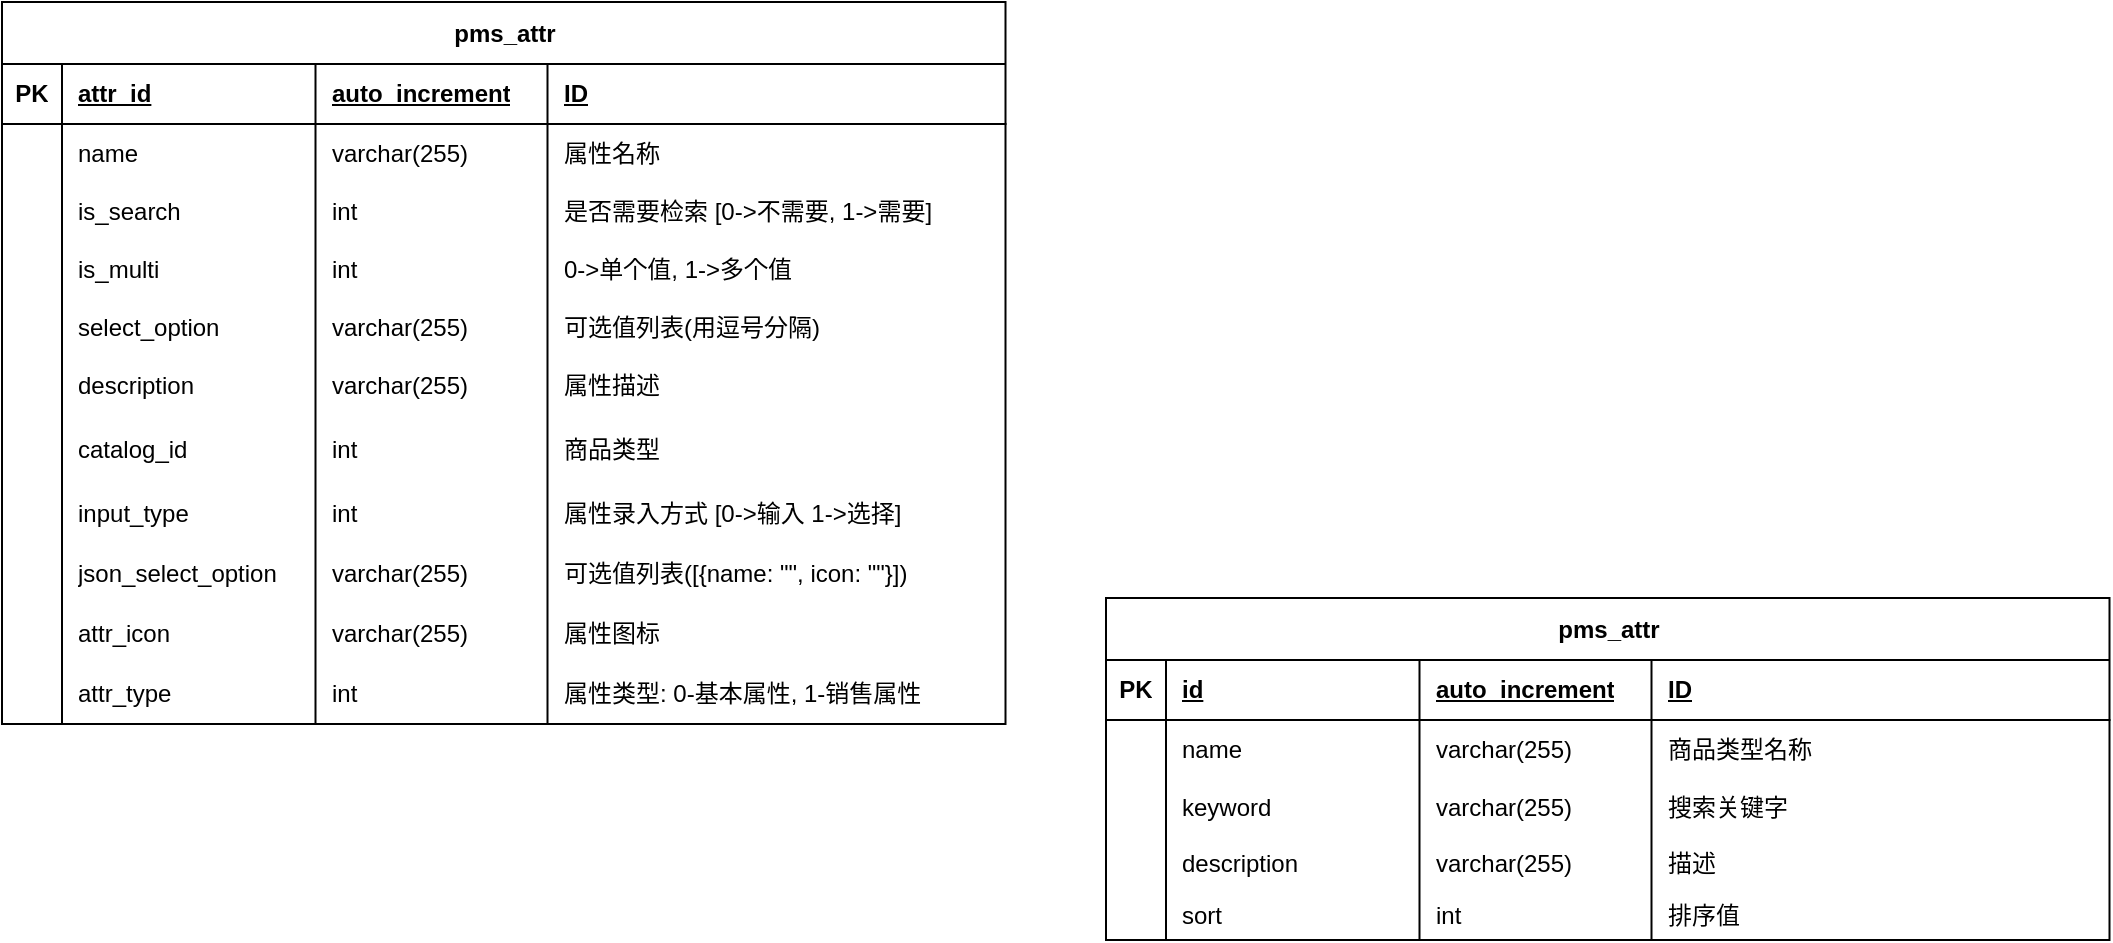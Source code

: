 <mxfile version="21.7.5" type="github">
  <diagram name="第 1 页" id="X2mEdy_OHcw_rc2XmQ94">
    <mxGraphModel dx="1706" dy="659" grid="0" gridSize="10" guides="1" tooltips="1" connect="1" arrows="1" fold="1" page="0" pageScale="1" pageWidth="827" pageHeight="1169" math="0" shadow="0">
      <root>
        <mxCell id="0" />
        <mxCell id="1" parent="0" />
        <mxCell id="qGVZrhXWKXsiUxbQDohF-6" value="pms_attr" style="shape=table;startSize=31;container=1;collapsible=1;childLayout=tableLayout;fixedRows=1;rowLines=0;fontStyle=1;align=center;resizeLast=1;html=1;" parent="1" vertex="1">
          <mxGeometry x="-13" y="269" width="501.75" height="361" as="geometry" />
        </mxCell>
        <mxCell id="qGVZrhXWKXsiUxbQDohF-7" value="" style="shape=tableRow;horizontal=0;startSize=0;swimlaneHead=0;swimlaneBody=0;fillColor=none;collapsible=0;dropTarget=0;points=[[0,0.5],[1,0.5]];portConstraint=eastwest;top=0;left=0;right=0;bottom=1;" parent="qGVZrhXWKXsiUxbQDohF-6" vertex="1">
          <mxGeometry y="31" width="501.75" height="30" as="geometry" />
        </mxCell>
        <mxCell id="qGVZrhXWKXsiUxbQDohF-8" value="PK" style="shape=partialRectangle;connectable=0;fillColor=none;top=0;left=0;bottom=0;right=0;fontStyle=1;overflow=hidden;whiteSpace=wrap;html=1;" parent="qGVZrhXWKXsiUxbQDohF-7" vertex="1">
          <mxGeometry width="30" height="30" as="geometry">
            <mxRectangle width="30" height="30" as="alternateBounds" />
          </mxGeometry>
        </mxCell>
        <mxCell id="qGVZrhXWKXsiUxbQDohF-9" value="attr_id" style="shape=partialRectangle;connectable=0;fillColor=none;top=0;left=0;bottom=0;right=0;align=left;spacingLeft=6;fontStyle=5;overflow=hidden;whiteSpace=wrap;html=1;" parent="qGVZrhXWKXsiUxbQDohF-7" vertex="1">
          <mxGeometry x="30" width="126.75" height="30" as="geometry">
            <mxRectangle width="126.75" height="30" as="alternateBounds" />
          </mxGeometry>
        </mxCell>
        <mxCell id="bfDcChDy86txORG4qExb-5" value="auto_increment" style="shape=partialRectangle;connectable=0;fillColor=none;top=0;left=0;bottom=0;right=0;align=left;spacingLeft=6;fontStyle=5;overflow=hidden;whiteSpace=wrap;html=1;" parent="qGVZrhXWKXsiUxbQDohF-7" vertex="1">
          <mxGeometry x="156.75" width="116" height="30" as="geometry">
            <mxRectangle width="116" height="30" as="alternateBounds" />
          </mxGeometry>
        </mxCell>
        <mxCell id="bfDcChDy86txORG4qExb-1" value="ID" style="shape=partialRectangle;connectable=0;fillColor=none;top=0;left=0;bottom=0;right=0;align=left;spacingLeft=6;fontStyle=5;overflow=hidden;whiteSpace=wrap;html=1;" parent="qGVZrhXWKXsiUxbQDohF-7" vertex="1">
          <mxGeometry x="272.75" width="229" height="30" as="geometry">
            <mxRectangle width="229" height="30" as="alternateBounds" />
          </mxGeometry>
        </mxCell>
        <mxCell id="qGVZrhXWKXsiUxbQDohF-10" value="" style="shape=tableRow;horizontal=0;startSize=0;swimlaneHead=0;swimlaneBody=0;fillColor=none;collapsible=0;dropTarget=0;points=[[0,0.5],[1,0.5]];portConstraint=eastwest;top=0;left=0;right=0;bottom=0;" parent="qGVZrhXWKXsiUxbQDohF-6" vertex="1">
          <mxGeometry y="61" width="501.75" height="30" as="geometry" />
        </mxCell>
        <mxCell id="qGVZrhXWKXsiUxbQDohF-11" value="" style="shape=partialRectangle;connectable=0;fillColor=none;top=0;left=0;bottom=0;right=0;editable=1;overflow=hidden;whiteSpace=wrap;html=1;" parent="qGVZrhXWKXsiUxbQDohF-10" vertex="1">
          <mxGeometry width="30" height="30" as="geometry">
            <mxRectangle width="30" height="30" as="alternateBounds" />
          </mxGeometry>
        </mxCell>
        <mxCell id="qGVZrhXWKXsiUxbQDohF-12" value="name" style="shape=partialRectangle;connectable=0;fillColor=none;top=0;left=0;bottom=0;right=0;align=left;spacingLeft=6;overflow=hidden;whiteSpace=wrap;html=1;" parent="qGVZrhXWKXsiUxbQDohF-10" vertex="1">
          <mxGeometry x="30" width="126.75" height="30" as="geometry">
            <mxRectangle width="126.75" height="30" as="alternateBounds" />
          </mxGeometry>
        </mxCell>
        <mxCell id="bfDcChDy86txORG4qExb-6" value="varchar(255)" style="shape=partialRectangle;connectable=0;fillColor=none;top=0;left=0;bottom=0;right=0;align=left;spacingLeft=6;overflow=hidden;whiteSpace=wrap;html=1;" parent="qGVZrhXWKXsiUxbQDohF-10" vertex="1">
          <mxGeometry x="156.75" width="116" height="30" as="geometry">
            <mxRectangle width="116" height="30" as="alternateBounds" />
          </mxGeometry>
        </mxCell>
        <mxCell id="bfDcChDy86txORG4qExb-2" value="属性名称" style="shape=partialRectangle;connectable=0;fillColor=none;top=0;left=0;bottom=0;right=0;align=left;spacingLeft=6;overflow=hidden;whiteSpace=wrap;html=1;" parent="qGVZrhXWKXsiUxbQDohF-10" vertex="1">
          <mxGeometry x="272.75" width="229" height="30" as="geometry">
            <mxRectangle width="229" height="30" as="alternateBounds" />
          </mxGeometry>
        </mxCell>
        <mxCell id="qGVZrhXWKXsiUxbQDohF-13" value="" style="shape=tableRow;horizontal=0;startSize=0;swimlaneHead=0;swimlaneBody=0;fillColor=none;collapsible=0;dropTarget=0;points=[[0,0.5],[1,0.5]];portConstraint=eastwest;top=0;left=0;right=0;bottom=0;" parent="qGVZrhXWKXsiUxbQDohF-6" vertex="1">
          <mxGeometry y="91" width="501.75" height="28" as="geometry" />
        </mxCell>
        <mxCell id="qGVZrhXWKXsiUxbQDohF-14" value="" style="shape=partialRectangle;connectable=0;fillColor=none;top=0;left=0;bottom=0;right=0;editable=1;overflow=hidden;whiteSpace=wrap;html=1;" parent="qGVZrhXWKXsiUxbQDohF-13" vertex="1">
          <mxGeometry width="30" height="28" as="geometry">
            <mxRectangle width="30" height="28" as="alternateBounds" />
          </mxGeometry>
        </mxCell>
        <mxCell id="qGVZrhXWKXsiUxbQDohF-15" value="is_search" style="shape=partialRectangle;connectable=0;fillColor=none;top=0;left=0;bottom=0;right=0;align=left;spacingLeft=6;overflow=hidden;whiteSpace=wrap;html=1;" parent="qGVZrhXWKXsiUxbQDohF-13" vertex="1">
          <mxGeometry x="30" width="126.75" height="28" as="geometry">
            <mxRectangle width="126.75" height="28" as="alternateBounds" />
          </mxGeometry>
        </mxCell>
        <mxCell id="bfDcChDy86txORG4qExb-7" value="int" style="shape=partialRectangle;connectable=0;fillColor=none;top=0;left=0;bottom=0;right=0;align=left;spacingLeft=6;overflow=hidden;whiteSpace=wrap;html=1;" parent="qGVZrhXWKXsiUxbQDohF-13" vertex="1">
          <mxGeometry x="156.75" width="116" height="28" as="geometry">
            <mxRectangle width="116" height="28" as="alternateBounds" />
          </mxGeometry>
        </mxCell>
        <mxCell id="bfDcChDy86txORG4qExb-3" value="是否需要检索 [0-&amp;gt;不需要, 1-&amp;gt;需要]" style="shape=partialRectangle;connectable=0;fillColor=none;top=0;left=0;bottom=0;right=0;align=left;spacingLeft=6;overflow=hidden;whiteSpace=wrap;html=1;" parent="qGVZrhXWKXsiUxbQDohF-13" vertex="1">
          <mxGeometry x="272.75" width="229" height="28" as="geometry">
            <mxRectangle width="229" height="28" as="alternateBounds" />
          </mxGeometry>
        </mxCell>
        <mxCell id="qGVZrhXWKXsiUxbQDohF-16" value="" style="shape=tableRow;horizontal=0;startSize=0;swimlaneHead=0;swimlaneBody=0;fillColor=none;collapsible=0;dropTarget=0;points=[[0,0.5],[1,0.5]];portConstraint=eastwest;top=0;left=0;right=0;bottom=0;" parent="qGVZrhXWKXsiUxbQDohF-6" vertex="1">
          <mxGeometry y="119" width="501.75" height="30" as="geometry" />
        </mxCell>
        <mxCell id="qGVZrhXWKXsiUxbQDohF-17" value="" style="shape=partialRectangle;connectable=0;fillColor=none;top=0;left=0;bottom=0;right=0;editable=1;overflow=hidden;whiteSpace=wrap;html=1;" parent="qGVZrhXWKXsiUxbQDohF-16" vertex="1">
          <mxGeometry width="30" height="30" as="geometry">
            <mxRectangle width="30" height="30" as="alternateBounds" />
          </mxGeometry>
        </mxCell>
        <mxCell id="qGVZrhXWKXsiUxbQDohF-18" value="is_multi" style="shape=partialRectangle;connectable=0;fillColor=none;top=0;left=0;bottom=0;right=0;align=left;spacingLeft=6;overflow=hidden;whiteSpace=wrap;html=1;" parent="qGVZrhXWKXsiUxbQDohF-16" vertex="1">
          <mxGeometry x="30" width="126.75" height="30" as="geometry">
            <mxRectangle width="126.75" height="30" as="alternateBounds" />
          </mxGeometry>
        </mxCell>
        <mxCell id="bfDcChDy86txORG4qExb-8" value="int" style="shape=partialRectangle;connectable=0;fillColor=none;top=0;left=0;bottom=0;right=0;align=left;spacingLeft=6;overflow=hidden;whiteSpace=wrap;html=1;" parent="qGVZrhXWKXsiUxbQDohF-16" vertex="1">
          <mxGeometry x="156.75" width="116" height="30" as="geometry">
            <mxRectangle width="116" height="30" as="alternateBounds" />
          </mxGeometry>
        </mxCell>
        <mxCell id="bfDcChDy86txORG4qExb-4" value="0-&amp;gt;单个值, 1-&amp;gt;多个值" style="shape=partialRectangle;connectable=0;fillColor=none;top=0;left=0;bottom=0;right=0;align=left;spacingLeft=6;overflow=hidden;whiteSpace=wrap;html=1;" parent="qGVZrhXWKXsiUxbQDohF-16" vertex="1">
          <mxGeometry x="272.75" width="229" height="30" as="geometry">
            <mxRectangle width="229" height="30" as="alternateBounds" />
          </mxGeometry>
        </mxCell>
        <mxCell id="bfDcChDy86txORG4qExb-9" style="shape=tableRow;horizontal=0;startSize=0;swimlaneHead=0;swimlaneBody=0;fillColor=none;collapsible=0;dropTarget=0;points=[[0,0.5],[1,0.5]];portConstraint=eastwest;top=0;left=0;right=0;bottom=0;" parent="qGVZrhXWKXsiUxbQDohF-6" vertex="1">
          <mxGeometry y="149" width="501.75" height="28" as="geometry" />
        </mxCell>
        <mxCell id="bfDcChDy86txORG4qExb-10" style="shape=partialRectangle;connectable=0;fillColor=none;top=0;left=0;bottom=0;right=0;editable=1;overflow=hidden;whiteSpace=wrap;html=1;" parent="bfDcChDy86txORG4qExb-9" vertex="1">
          <mxGeometry width="30" height="28" as="geometry">
            <mxRectangle width="30" height="28" as="alternateBounds" />
          </mxGeometry>
        </mxCell>
        <mxCell id="bfDcChDy86txORG4qExb-11" value="select_option" style="shape=partialRectangle;connectable=0;fillColor=none;top=0;left=0;bottom=0;right=0;align=left;spacingLeft=6;overflow=hidden;whiteSpace=wrap;html=1;" parent="bfDcChDy86txORG4qExb-9" vertex="1">
          <mxGeometry x="30" width="126.75" height="28" as="geometry">
            <mxRectangle width="126.75" height="28" as="alternateBounds" />
          </mxGeometry>
        </mxCell>
        <mxCell id="bfDcChDy86txORG4qExb-12" value="varchar(255)" style="shape=partialRectangle;connectable=0;fillColor=none;top=0;left=0;bottom=0;right=0;align=left;spacingLeft=6;overflow=hidden;whiteSpace=wrap;html=1;" parent="bfDcChDy86txORG4qExb-9" vertex="1">
          <mxGeometry x="156.75" width="116" height="28" as="geometry">
            <mxRectangle width="116" height="28" as="alternateBounds" />
          </mxGeometry>
        </mxCell>
        <mxCell id="bfDcChDy86txORG4qExb-13" value="可选值列表(用逗号分隔)" style="shape=partialRectangle;connectable=0;fillColor=none;top=0;left=0;bottom=0;right=0;align=left;spacingLeft=6;overflow=hidden;whiteSpace=wrap;html=1;" parent="bfDcChDy86txORG4qExb-9" vertex="1">
          <mxGeometry x="272.75" width="229" height="28" as="geometry">
            <mxRectangle width="229" height="28" as="alternateBounds" />
          </mxGeometry>
        </mxCell>
        <mxCell id="bfDcChDy86txORG4qExb-14" style="shape=tableRow;horizontal=0;startSize=0;swimlaneHead=0;swimlaneBody=0;fillColor=none;collapsible=0;dropTarget=0;points=[[0,0.5],[1,0.5]];portConstraint=eastwest;top=0;left=0;right=0;bottom=0;" parent="qGVZrhXWKXsiUxbQDohF-6" vertex="1">
          <mxGeometry y="177" width="501.75" height="30" as="geometry" />
        </mxCell>
        <mxCell id="bfDcChDy86txORG4qExb-15" style="shape=partialRectangle;connectable=0;fillColor=none;top=0;left=0;bottom=0;right=0;editable=1;overflow=hidden;whiteSpace=wrap;html=1;" parent="bfDcChDy86txORG4qExb-14" vertex="1">
          <mxGeometry width="30" height="30" as="geometry">
            <mxRectangle width="30" height="30" as="alternateBounds" />
          </mxGeometry>
        </mxCell>
        <mxCell id="bfDcChDy86txORG4qExb-16" value="description" style="shape=partialRectangle;connectable=0;fillColor=none;top=0;left=0;bottom=0;right=0;align=left;spacingLeft=6;overflow=hidden;whiteSpace=wrap;html=1;" parent="bfDcChDy86txORG4qExb-14" vertex="1">
          <mxGeometry x="30" width="126.75" height="30" as="geometry">
            <mxRectangle width="126.75" height="30" as="alternateBounds" />
          </mxGeometry>
        </mxCell>
        <mxCell id="bfDcChDy86txORG4qExb-17" value="varchar(255)" style="shape=partialRectangle;connectable=0;fillColor=none;top=0;left=0;bottom=0;right=0;align=left;spacingLeft=6;overflow=hidden;whiteSpace=wrap;html=1;" parent="bfDcChDy86txORG4qExb-14" vertex="1">
          <mxGeometry x="156.75" width="116" height="30" as="geometry">
            <mxRectangle width="116" height="30" as="alternateBounds" />
          </mxGeometry>
        </mxCell>
        <mxCell id="bfDcChDy86txORG4qExb-18" value="属性描述" style="shape=partialRectangle;connectable=0;fillColor=none;top=0;left=0;bottom=0;right=0;align=left;spacingLeft=6;overflow=hidden;whiteSpace=wrap;html=1;" parent="bfDcChDy86txORG4qExb-14" vertex="1">
          <mxGeometry x="272.75" width="229" height="30" as="geometry">
            <mxRectangle width="229" height="30" as="alternateBounds" />
          </mxGeometry>
        </mxCell>
        <mxCell id="bfDcChDy86txORG4qExb-19" style="shape=tableRow;horizontal=0;startSize=0;swimlaneHead=0;swimlaneBody=0;fillColor=none;collapsible=0;dropTarget=0;points=[[0,0.5],[1,0.5]];portConstraint=eastwest;top=0;left=0;right=0;bottom=0;" parent="qGVZrhXWKXsiUxbQDohF-6" vertex="1">
          <mxGeometry y="207" width="501.75" height="34" as="geometry" />
        </mxCell>
        <mxCell id="bfDcChDy86txORG4qExb-20" style="shape=partialRectangle;connectable=0;fillColor=none;top=0;left=0;bottom=0;right=0;editable=1;overflow=hidden;whiteSpace=wrap;html=1;" parent="bfDcChDy86txORG4qExb-19" vertex="1">
          <mxGeometry width="30" height="34" as="geometry">
            <mxRectangle width="30" height="34" as="alternateBounds" />
          </mxGeometry>
        </mxCell>
        <mxCell id="bfDcChDy86txORG4qExb-21" value="catalog_id" style="shape=partialRectangle;connectable=0;fillColor=none;top=0;left=0;bottom=0;right=0;align=left;spacingLeft=6;overflow=hidden;whiteSpace=wrap;html=1;" parent="bfDcChDy86txORG4qExb-19" vertex="1">
          <mxGeometry x="30" width="126.75" height="34" as="geometry">
            <mxRectangle width="126.75" height="34" as="alternateBounds" />
          </mxGeometry>
        </mxCell>
        <mxCell id="bfDcChDy86txORG4qExb-22" value="int" style="shape=partialRectangle;connectable=0;fillColor=none;top=0;left=0;bottom=0;right=0;align=left;spacingLeft=6;overflow=hidden;whiteSpace=wrap;html=1;" parent="bfDcChDy86txORG4qExb-19" vertex="1">
          <mxGeometry x="156.75" width="116" height="34" as="geometry">
            <mxRectangle width="116" height="34" as="alternateBounds" />
          </mxGeometry>
        </mxCell>
        <mxCell id="bfDcChDy86txORG4qExb-23" value="商品类型" style="shape=partialRectangle;connectable=0;fillColor=none;top=0;left=0;bottom=0;right=0;align=left;spacingLeft=6;overflow=hidden;whiteSpace=wrap;html=1;" parent="bfDcChDy86txORG4qExb-19" vertex="1">
          <mxGeometry x="272.75" width="229" height="34" as="geometry">
            <mxRectangle width="229" height="34" as="alternateBounds" />
          </mxGeometry>
        </mxCell>
        <mxCell id="bfDcChDy86txORG4qExb-24" style="shape=tableRow;horizontal=0;startSize=0;swimlaneHead=0;swimlaneBody=0;fillColor=none;collapsible=0;dropTarget=0;points=[[0,0.5],[1,0.5]];portConstraint=eastwest;top=0;left=0;right=0;bottom=0;" parent="qGVZrhXWKXsiUxbQDohF-6" vertex="1">
          <mxGeometry y="241" width="501.75" height="30" as="geometry" />
        </mxCell>
        <mxCell id="bfDcChDy86txORG4qExb-25" style="shape=partialRectangle;connectable=0;fillColor=none;top=0;left=0;bottom=0;right=0;editable=1;overflow=hidden;whiteSpace=wrap;html=1;" parent="bfDcChDy86txORG4qExb-24" vertex="1">
          <mxGeometry width="30" height="30" as="geometry">
            <mxRectangle width="30" height="30" as="alternateBounds" />
          </mxGeometry>
        </mxCell>
        <mxCell id="bfDcChDy86txORG4qExb-26" value="input_type" style="shape=partialRectangle;connectable=0;fillColor=none;top=0;left=0;bottom=0;right=0;align=left;spacingLeft=6;overflow=hidden;whiteSpace=wrap;html=1;" parent="bfDcChDy86txORG4qExb-24" vertex="1">
          <mxGeometry x="30" width="126.75" height="30" as="geometry">
            <mxRectangle width="126.75" height="30" as="alternateBounds" />
          </mxGeometry>
        </mxCell>
        <mxCell id="bfDcChDy86txORG4qExb-27" value="int" style="shape=partialRectangle;connectable=0;fillColor=none;top=0;left=0;bottom=0;right=0;align=left;spacingLeft=6;overflow=hidden;whiteSpace=wrap;html=1;" parent="bfDcChDy86txORG4qExb-24" vertex="1">
          <mxGeometry x="156.75" width="116" height="30" as="geometry">
            <mxRectangle width="116" height="30" as="alternateBounds" />
          </mxGeometry>
        </mxCell>
        <mxCell id="bfDcChDy86txORG4qExb-28" value="属性录入方式 [0-&amp;gt;输入 1-&amp;gt;选择]" style="shape=partialRectangle;connectable=0;fillColor=none;top=0;left=0;bottom=0;right=0;align=left;spacingLeft=6;overflow=hidden;whiteSpace=wrap;html=1;" parent="bfDcChDy86txORG4qExb-24" vertex="1">
          <mxGeometry x="272.75" width="229" height="30" as="geometry">
            <mxRectangle width="229" height="30" as="alternateBounds" />
          </mxGeometry>
        </mxCell>
        <mxCell id="bfDcChDy86txORG4qExb-40" style="shape=tableRow;horizontal=0;startSize=0;swimlaneHead=0;swimlaneBody=0;fillColor=none;collapsible=0;dropTarget=0;points=[[0,0.5],[1,0.5]];portConstraint=eastwest;top=0;left=0;right=0;bottom=0;" parent="qGVZrhXWKXsiUxbQDohF-6" vertex="1">
          <mxGeometry y="271" width="501.75" height="30" as="geometry" />
        </mxCell>
        <mxCell id="bfDcChDy86txORG4qExb-41" style="shape=partialRectangle;connectable=0;fillColor=none;top=0;left=0;bottom=0;right=0;editable=1;overflow=hidden;whiteSpace=wrap;html=1;" parent="bfDcChDy86txORG4qExb-40" vertex="1">
          <mxGeometry width="30" height="30" as="geometry">
            <mxRectangle width="30" height="30" as="alternateBounds" />
          </mxGeometry>
        </mxCell>
        <mxCell id="bfDcChDy86txORG4qExb-42" value="json_select_option" style="shape=partialRectangle;connectable=0;fillColor=none;top=0;left=0;bottom=0;right=0;align=left;spacingLeft=6;overflow=hidden;whiteSpace=wrap;html=1;" parent="bfDcChDy86txORG4qExb-40" vertex="1">
          <mxGeometry x="30" width="126.75" height="30" as="geometry">
            <mxRectangle width="126.75" height="30" as="alternateBounds" />
          </mxGeometry>
        </mxCell>
        <mxCell id="bfDcChDy86txORG4qExb-43" value="varchar(255)" style="shape=partialRectangle;connectable=0;fillColor=none;top=0;left=0;bottom=0;right=0;align=left;spacingLeft=6;overflow=hidden;whiteSpace=wrap;html=1;" parent="bfDcChDy86txORG4qExb-40" vertex="1">
          <mxGeometry x="156.75" width="116" height="30" as="geometry">
            <mxRectangle width="116" height="30" as="alternateBounds" />
          </mxGeometry>
        </mxCell>
        <mxCell id="bfDcChDy86txORG4qExb-44" value="可选值列表([{name: &quot;&quot;, icon: &quot;&quot;}])" style="shape=partialRectangle;connectable=0;fillColor=none;top=0;left=0;bottom=0;right=0;align=left;spacingLeft=6;overflow=hidden;whiteSpace=wrap;html=1;" parent="bfDcChDy86txORG4qExb-40" vertex="1">
          <mxGeometry x="272.75" width="229" height="30" as="geometry">
            <mxRectangle width="229" height="30" as="alternateBounds" />
          </mxGeometry>
        </mxCell>
        <mxCell id="bfDcChDy86txORG4qExb-35" style="shape=tableRow;horizontal=0;startSize=0;swimlaneHead=0;swimlaneBody=0;fillColor=none;collapsible=0;dropTarget=0;points=[[0,0.5],[1,0.5]];portConstraint=eastwest;top=0;left=0;right=0;bottom=0;" parent="qGVZrhXWKXsiUxbQDohF-6" vertex="1">
          <mxGeometry y="301" width="501.75" height="30" as="geometry" />
        </mxCell>
        <mxCell id="bfDcChDy86txORG4qExb-36" style="shape=partialRectangle;connectable=0;fillColor=none;top=0;left=0;bottom=0;right=0;editable=1;overflow=hidden;whiteSpace=wrap;html=1;" parent="bfDcChDy86txORG4qExb-35" vertex="1">
          <mxGeometry width="30" height="30" as="geometry">
            <mxRectangle width="30" height="30" as="alternateBounds" />
          </mxGeometry>
        </mxCell>
        <mxCell id="bfDcChDy86txORG4qExb-37" value="attr_icon" style="shape=partialRectangle;connectable=0;fillColor=none;top=0;left=0;bottom=0;right=0;align=left;spacingLeft=6;overflow=hidden;whiteSpace=wrap;html=1;" parent="bfDcChDy86txORG4qExb-35" vertex="1">
          <mxGeometry x="30" width="126.75" height="30" as="geometry">
            <mxRectangle width="126.75" height="30" as="alternateBounds" />
          </mxGeometry>
        </mxCell>
        <mxCell id="bfDcChDy86txORG4qExb-38" value="varchar(255)" style="shape=partialRectangle;connectable=0;fillColor=none;top=0;left=0;bottom=0;right=0;align=left;spacingLeft=6;overflow=hidden;whiteSpace=wrap;html=1;" parent="bfDcChDy86txORG4qExb-35" vertex="1">
          <mxGeometry x="156.75" width="116" height="30" as="geometry">
            <mxRectangle width="116" height="30" as="alternateBounds" />
          </mxGeometry>
        </mxCell>
        <mxCell id="bfDcChDy86txORG4qExb-39" value="属性图标" style="shape=partialRectangle;connectable=0;fillColor=none;top=0;left=0;bottom=0;right=0;align=left;spacingLeft=6;overflow=hidden;whiteSpace=wrap;html=1;" parent="bfDcChDy86txORG4qExb-35" vertex="1">
          <mxGeometry x="272.75" width="229" height="30" as="geometry">
            <mxRectangle width="229" height="30" as="alternateBounds" />
          </mxGeometry>
        </mxCell>
        <mxCell id="bfDcChDy86txORG4qExb-30" style="shape=tableRow;horizontal=0;startSize=0;swimlaneHead=0;swimlaneBody=0;fillColor=none;collapsible=0;dropTarget=0;points=[[0,0.5],[1,0.5]];portConstraint=eastwest;top=0;left=0;right=0;bottom=0;" parent="qGVZrhXWKXsiUxbQDohF-6" vertex="1">
          <mxGeometry y="331" width="501.75" height="30" as="geometry" />
        </mxCell>
        <mxCell id="bfDcChDy86txORG4qExb-31" style="shape=partialRectangle;connectable=0;fillColor=none;top=0;left=0;bottom=0;right=0;editable=1;overflow=hidden;whiteSpace=wrap;html=1;" parent="bfDcChDy86txORG4qExb-30" vertex="1">
          <mxGeometry width="30" height="30" as="geometry">
            <mxRectangle width="30" height="30" as="alternateBounds" />
          </mxGeometry>
        </mxCell>
        <mxCell id="bfDcChDy86txORG4qExb-32" value="attr_type" style="shape=partialRectangle;connectable=0;fillColor=none;top=0;left=0;bottom=0;right=0;align=left;spacingLeft=6;overflow=hidden;whiteSpace=wrap;html=1;" parent="bfDcChDy86txORG4qExb-30" vertex="1">
          <mxGeometry x="30" width="126.75" height="30" as="geometry">
            <mxRectangle width="126.75" height="30" as="alternateBounds" />
          </mxGeometry>
        </mxCell>
        <mxCell id="bfDcChDy86txORG4qExb-33" value="int" style="shape=partialRectangle;connectable=0;fillColor=none;top=0;left=0;bottom=0;right=0;align=left;spacingLeft=6;overflow=hidden;whiteSpace=wrap;html=1;" parent="bfDcChDy86txORG4qExb-30" vertex="1">
          <mxGeometry x="156.75" width="116" height="30" as="geometry">
            <mxRectangle width="116" height="30" as="alternateBounds" />
          </mxGeometry>
        </mxCell>
        <mxCell id="bfDcChDy86txORG4qExb-34" value="属性类型: 0-基本属性, 1-销售属性" style="shape=partialRectangle;connectable=0;fillColor=none;top=0;left=0;bottom=0;right=0;align=left;spacingLeft=6;overflow=hidden;whiteSpace=wrap;html=1;" parent="bfDcChDy86txORG4qExb-30" vertex="1">
          <mxGeometry x="272.75" width="229" height="30" as="geometry">
            <mxRectangle width="229" height="30" as="alternateBounds" />
          </mxGeometry>
        </mxCell>
        <mxCell id="F2h05XqpigC3rImDh85G-1" value="pms_attr" style="shape=table;startSize=31;container=1;collapsible=1;childLayout=tableLayout;fixedRows=1;rowLines=0;fontStyle=1;align=center;resizeLast=1;html=1;" vertex="1" parent="1">
          <mxGeometry x="539" y="567" width="501.75" height="171" as="geometry" />
        </mxCell>
        <mxCell id="F2h05XqpigC3rImDh85G-2" value="" style="shape=tableRow;horizontal=0;startSize=0;swimlaneHead=0;swimlaneBody=0;fillColor=none;collapsible=0;dropTarget=0;points=[[0,0.5],[1,0.5]];portConstraint=eastwest;top=0;left=0;right=0;bottom=1;" vertex="1" parent="F2h05XqpigC3rImDh85G-1">
          <mxGeometry y="31" width="501.75" height="30" as="geometry" />
        </mxCell>
        <mxCell id="F2h05XqpigC3rImDh85G-3" value="PK" style="shape=partialRectangle;connectable=0;fillColor=none;top=0;left=0;bottom=0;right=0;fontStyle=1;overflow=hidden;whiteSpace=wrap;html=1;" vertex="1" parent="F2h05XqpigC3rImDh85G-2">
          <mxGeometry width="30" height="30" as="geometry">
            <mxRectangle width="30" height="30" as="alternateBounds" />
          </mxGeometry>
        </mxCell>
        <mxCell id="F2h05XqpigC3rImDh85G-4" value="id" style="shape=partialRectangle;connectable=0;fillColor=none;top=0;left=0;bottom=0;right=0;align=left;spacingLeft=6;fontStyle=5;overflow=hidden;whiteSpace=wrap;html=1;" vertex="1" parent="F2h05XqpigC3rImDh85G-2">
          <mxGeometry x="30" width="126.75" height="30" as="geometry">
            <mxRectangle width="126.75" height="30" as="alternateBounds" />
          </mxGeometry>
        </mxCell>
        <mxCell id="F2h05XqpigC3rImDh85G-5" value="auto_increment" style="shape=partialRectangle;connectable=0;fillColor=none;top=0;left=0;bottom=0;right=0;align=left;spacingLeft=6;fontStyle=5;overflow=hidden;whiteSpace=wrap;html=1;" vertex="1" parent="F2h05XqpigC3rImDh85G-2">
          <mxGeometry x="156.75" width="116" height="30" as="geometry">
            <mxRectangle width="116" height="30" as="alternateBounds" />
          </mxGeometry>
        </mxCell>
        <mxCell id="F2h05XqpigC3rImDh85G-6" value="ID" style="shape=partialRectangle;connectable=0;fillColor=none;top=0;left=0;bottom=0;right=0;align=left;spacingLeft=6;fontStyle=5;overflow=hidden;whiteSpace=wrap;html=1;" vertex="1" parent="F2h05XqpigC3rImDh85G-2">
          <mxGeometry x="272.75" width="229" height="30" as="geometry">
            <mxRectangle width="229" height="30" as="alternateBounds" />
          </mxGeometry>
        </mxCell>
        <mxCell id="F2h05XqpigC3rImDh85G-7" value="" style="shape=tableRow;horizontal=0;startSize=0;swimlaneHead=0;swimlaneBody=0;fillColor=none;collapsible=0;dropTarget=0;points=[[0,0.5],[1,0.5]];portConstraint=eastwest;top=0;left=0;right=0;bottom=0;" vertex="1" parent="F2h05XqpigC3rImDh85G-1">
          <mxGeometry y="61" width="501.75" height="30" as="geometry" />
        </mxCell>
        <mxCell id="F2h05XqpigC3rImDh85G-8" value="" style="shape=partialRectangle;connectable=0;fillColor=none;top=0;left=0;bottom=0;right=0;editable=1;overflow=hidden;whiteSpace=wrap;html=1;" vertex="1" parent="F2h05XqpigC3rImDh85G-7">
          <mxGeometry width="30" height="30" as="geometry">
            <mxRectangle width="30" height="30" as="alternateBounds" />
          </mxGeometry>
        </mxCell>
        <mxCell id="F2h05XqpigC3rImDh85G-9" value="name" style="shape=partialRectangle;connectable=0;fillColor=none;top=0;left=0;bottom=0;right=0;align=left;spacingLeft=6;overflow=hidden;whiteSpace=wrap;html=1;" vertex="1" parent="F2h05XqpigC3rImDh85G-7">
          <mxGeometry x="30" width="126.75" height="30" as="geometry">
            <mxRectangle width="126.75" height="30" as="alternateBounds" />
          </mxGeometry>
        </mxCell>
        <mxCell id="F2h05XqpigC3rImDh85G-10" value="varchar(255)" style="shape=partialRectangle;connectable=0;fillColor=none;top=0;left=0;bottom=0;right=0;align=left;spacingLeft=6;overflow=hidden;whiteSpace=wrap;html=1;" vertex="1" parent="F2h05XqpigC3rImDh85G-7">
          <mxGeometry x="156.75" width="116" height="30" as="geometry">
            <mxRectangle width="116" height="30" as="alternateBounds" />
          </mxGeometry>
        </mxCell>
        <mxCell id="F2h05XqpigC3rImDh85G-11" value="商品类型名称" style="shape=partialRectangle;connectable=0;fillColor=none;top=0;left=0;bottom=0;right=0;align=left;spacingLeft=6;overflow=hidden;whiteSpace=wrap;html=1;" vertex="1" parent="F2h05XqpigC3rImDh85G-7">
          <mxGeometry x="272.75" width="229" height="30" as="geometry">
            <mxRectangle width="229" height="30" as="alternateBounds" />
          </mxGeometry>
        </mxCell>
        <mxCell id="F2h05XqpigC3rImDh85G-12" value="" style="shape=tableRow;horizontal=0;startSize=0;swimlaneHead=0;swimlaneBody=0;fillColor=none;collapsible=0;dropTarget=0;points=[[0,0.5],[1,0.5]];portConstraint=eastwest;top=0;left=0;right=0;bottom=0;" vertex="1" parent="F2h05XqpigC3rImDh85G-1">
          <mxGeometry y="91" width="501.75" height="28" as="geometry" />
        </mxCell>
        <mxCell id="F2h05XqpigC3rImDh85G-13" value="" style="shape=partialRectangle;connectable=0;fillColor=none;top=0;left=0;bottom=0;right=0;editable=1;overflow=hidden;whiteSpace=wrap;html=1;" vertex="1" parent="F2h05XqpigC3rImDh85G-12">
          <mxGeometry width="30" height="28" as="geometry">
            <mxRectangle width="30" height="28" as="alternateBounds" />
          </mxGeometry>
        </mxCell>
        <mxCell id="F2h05XqpigC3rImDh85G-14" value="keyword" style="shape=partialRectangle;connectable=0;fillColor=none;top=0;left=0;bottom=0;right=0;align=left;spacingLeft=6;overflow=hidden;whiteSpace=wrap;html=1;" vertex="1" parent="F2h05XqpigC3rImDh85G-12">
          <mxGeometry x="30" width="126.75" height="28" as="geometry">
            <mxRectangle width="126.75" height="28" as="alternateBounds" />
          </mxGeometry>
        </mxCell>
        <mxCell id="F2h05XqpigC3rImDh85G-15" value="varchar(255)" style="shape=partialRectangle;connectable=0;fillColor=none;top=0;left=0;bottom=0;right=0;align=left;spacingLeft=6;overflow=hidden;whiteSpace=wrap;html=1;" vertex="1" parent="F2h05XqpigC3rImDh85G-12">
          <mxGeometry x="156.75" width="116" height="28" as="geometry">
            <mxRectangle width="116" height="28" as="alternateBounds" />
          </mxGeometry>
        </mxCell>
        <mxCell id="F2h05XqpigC3rImDh85G-16" value="搜索关键字" style="shape=partialRectangle;connectable=0;fillColor=none;top=0;left=0;bottom=0;right=0;align=left;spacingLeft=6;overflow=hidden;whiteSpace=wrap;html=1;" vertex="1" parent="F2h05XqpigC3rImDh85G-12">
          <mxGeometry x="272.75" width="229" height="28" as="geometry">
            <mxRectangle width="229" height="28" as="alternateBounds" />
          </mxGeometry>
        </mxCell>
        <mxCell id="F2h05XqpigC3rImDh85G-57" style="shape=tableRow;horizontal=0;startSize=0;swimlaneHead=0;swimlaneBody=0;fillColor=none;collapsible=0;dropTarget=0;points=[[0,0.5],[1,0.5]];portConstraint=eastwest;top=0;left=0;right=0;bottom=0;" vertex="1" parent="F2h05XqpigC3rImDh85G-1">
          <mxGeometry y="119" width="501.75" height="28" as="geometry" />
        </mxCell>
        <mxCell id="F2h05XqpigC3rImDh85G-58" style="shape=partialRectangle;connectable=0;fillColor=none;top=0;left=0;bottom=0;right=0;editable=1;overflow=hidden;whiteSpace=wrap;html=1;" vertex="1" parent="F2h05XqpigC3rImDh85G-57">
          <mxGeometry width="30" height="28" as="geometry">
            <mxRectangle width="30" height="28" as="alternateBounds" />
          </mxGeometry>
        </mxCell>
        <mxCell id="F2h05XqpigC3rImDh85G-59" value="description" style="shape=partialRectangle;connectable=0;fillColor=none;top=0;left=0;bottom=0;right=0;align=left;spacingLeft=6;overflow=hidden;whiteSpace=wrap;html=1;" vertex="1" parent="F2h05XqpigC3rImDh85G-57">
          <mxGeometry x="30" width="126.75" height="28" as="geometry">
            <mxRectangle width="126.75" height="28" as="alternateBounds" />
          </mxGeometry>
        </mxCell>
        <mxCell id="F2h05XqpigC3rImDh85G-60" value="varchar(255)" style="shape=partialRectangle;connectable=0;fillColor=none;top=0;left=0;bottom=0;right=0;align=left;spacingLeft=6;overflow=hidden;whiteSpace=wrap;html=1;" vertex="1" parent="F2h05XqpigC3rImDh85G-57">
          <mxGeometry x="156.75" width="116" height="28" as="geometry">
            <mxRectangle width="116" height="28" as="alternateBounds" />
          </mxGeometry>
        </mxCell>
        <mxCell id="F2h05XqpigC3rImDh85G-61" value="描述" style="shape=partialRectangle;connectable=0;fillColor=none;top=0;left=0;bottom=0;right=0;align=left;spacingLeft=6;overflow=hidden;whiteSpace=wrap;html=1;" vertex="1" parent="F2h05XqpigC3rImDh85G-57">
          <mxGeometry x="272.75" width="229" height="28" as="geometry">
            <mxRectangle width="229" height="28" as="alternateBounds" />
          </mxGeometry>
        </mxCell>
        <mxCell id="F2h05XqpigC3rImDh85G-62" style="shape=tableRow;horizontal=0;startSize=0;swimlaneHead=0;swimlaneBody=0;fillColor=none;collapsible=0;dropTarget=0;points=[[0,0.5],[1,0.5]];portConstraint=eastwest;top=0;left=0;right=0;bottom=0;" vertex="1" parent="F2h05XqpigC3rImDh85G-1">
          <mxGeometry y="147" width="501.75" height="24" as="geometry" />
        </mxCell>
        <mxCell id="F2h05XqpigC3rImDh85G-63" style="shape=partialRectangle;connectable=0;fillColor=none;top=0;left=0;bottom=0;right=0;editable=1;overflow=hidden;whiteSpace=wrap;html=1;" vertex="1" parent="F2h05XqpigC3rImDh85G-62">
          <mxGeometry width="30" height="24" as="geometry">
            <mxRectangle width="30" height="24" as="alternateBounds" />
          </mxGeometry>
        </mxCell>
        <mxCell id="F2h05XqpigC3rImDh85G-64" value="sort" style="shape=partialRectangle;connectable=0;fillColor=none;top=0;left=0;bottom=0;right=0;align=left;spacingLeft=6;overflow=hidden;whiteSpace=wrap;html=1;" vertex="1" parent="F2h05XqpigC3rImDh85G-62">
          <mxGeometry x="30" width="126.75" height="24" as="geometry">
            <mxRectangle width="126.75" height="24" as="alternateBounds" />
          </mxGeometry>
        </mxCell>
        <mxCell id="F2h05XqpigC3rImDh85G-65" value="int" style="shape=partialRectangle;connectable=0;fillColor=none;top=0;left=0;bottom=0;right=0;align=left;spacingLeft=6;overflow=hidden;whiteSpace=wrap;html=1;" vertex="1" parent="F2h05XqpigC3rImDh85G-62">
          <mxGeometry x="156.75" width="116" height="24" as="geometry">
            <mxRectangle width="116" height="24" as="alternateBounds" />
          </mxGeometry>
        </mxCell>
        <mxCell id="F2h05XqpigC3rImDh85G-66" value="排序值" style="shape=partialRectangle;connectable=0;fillColor=none;top=0;left=0;bottom=0;right=0;align=left;spacingLeft=6;overflow=hidden;whiteSpace=wrap;html=1;" vertex="1" parent="F2h05XqpigC3rImDh85G-62">
          <mxGeometry x="272.75" width="229" height="24" as="geometry">
            <mxRectangle width="229" height="24" as="alternateBounds" />
          </mxGeometry>
        </mxCell>
      </root>
    </mxGraphModel>
  </diagram>
</mxfile>
